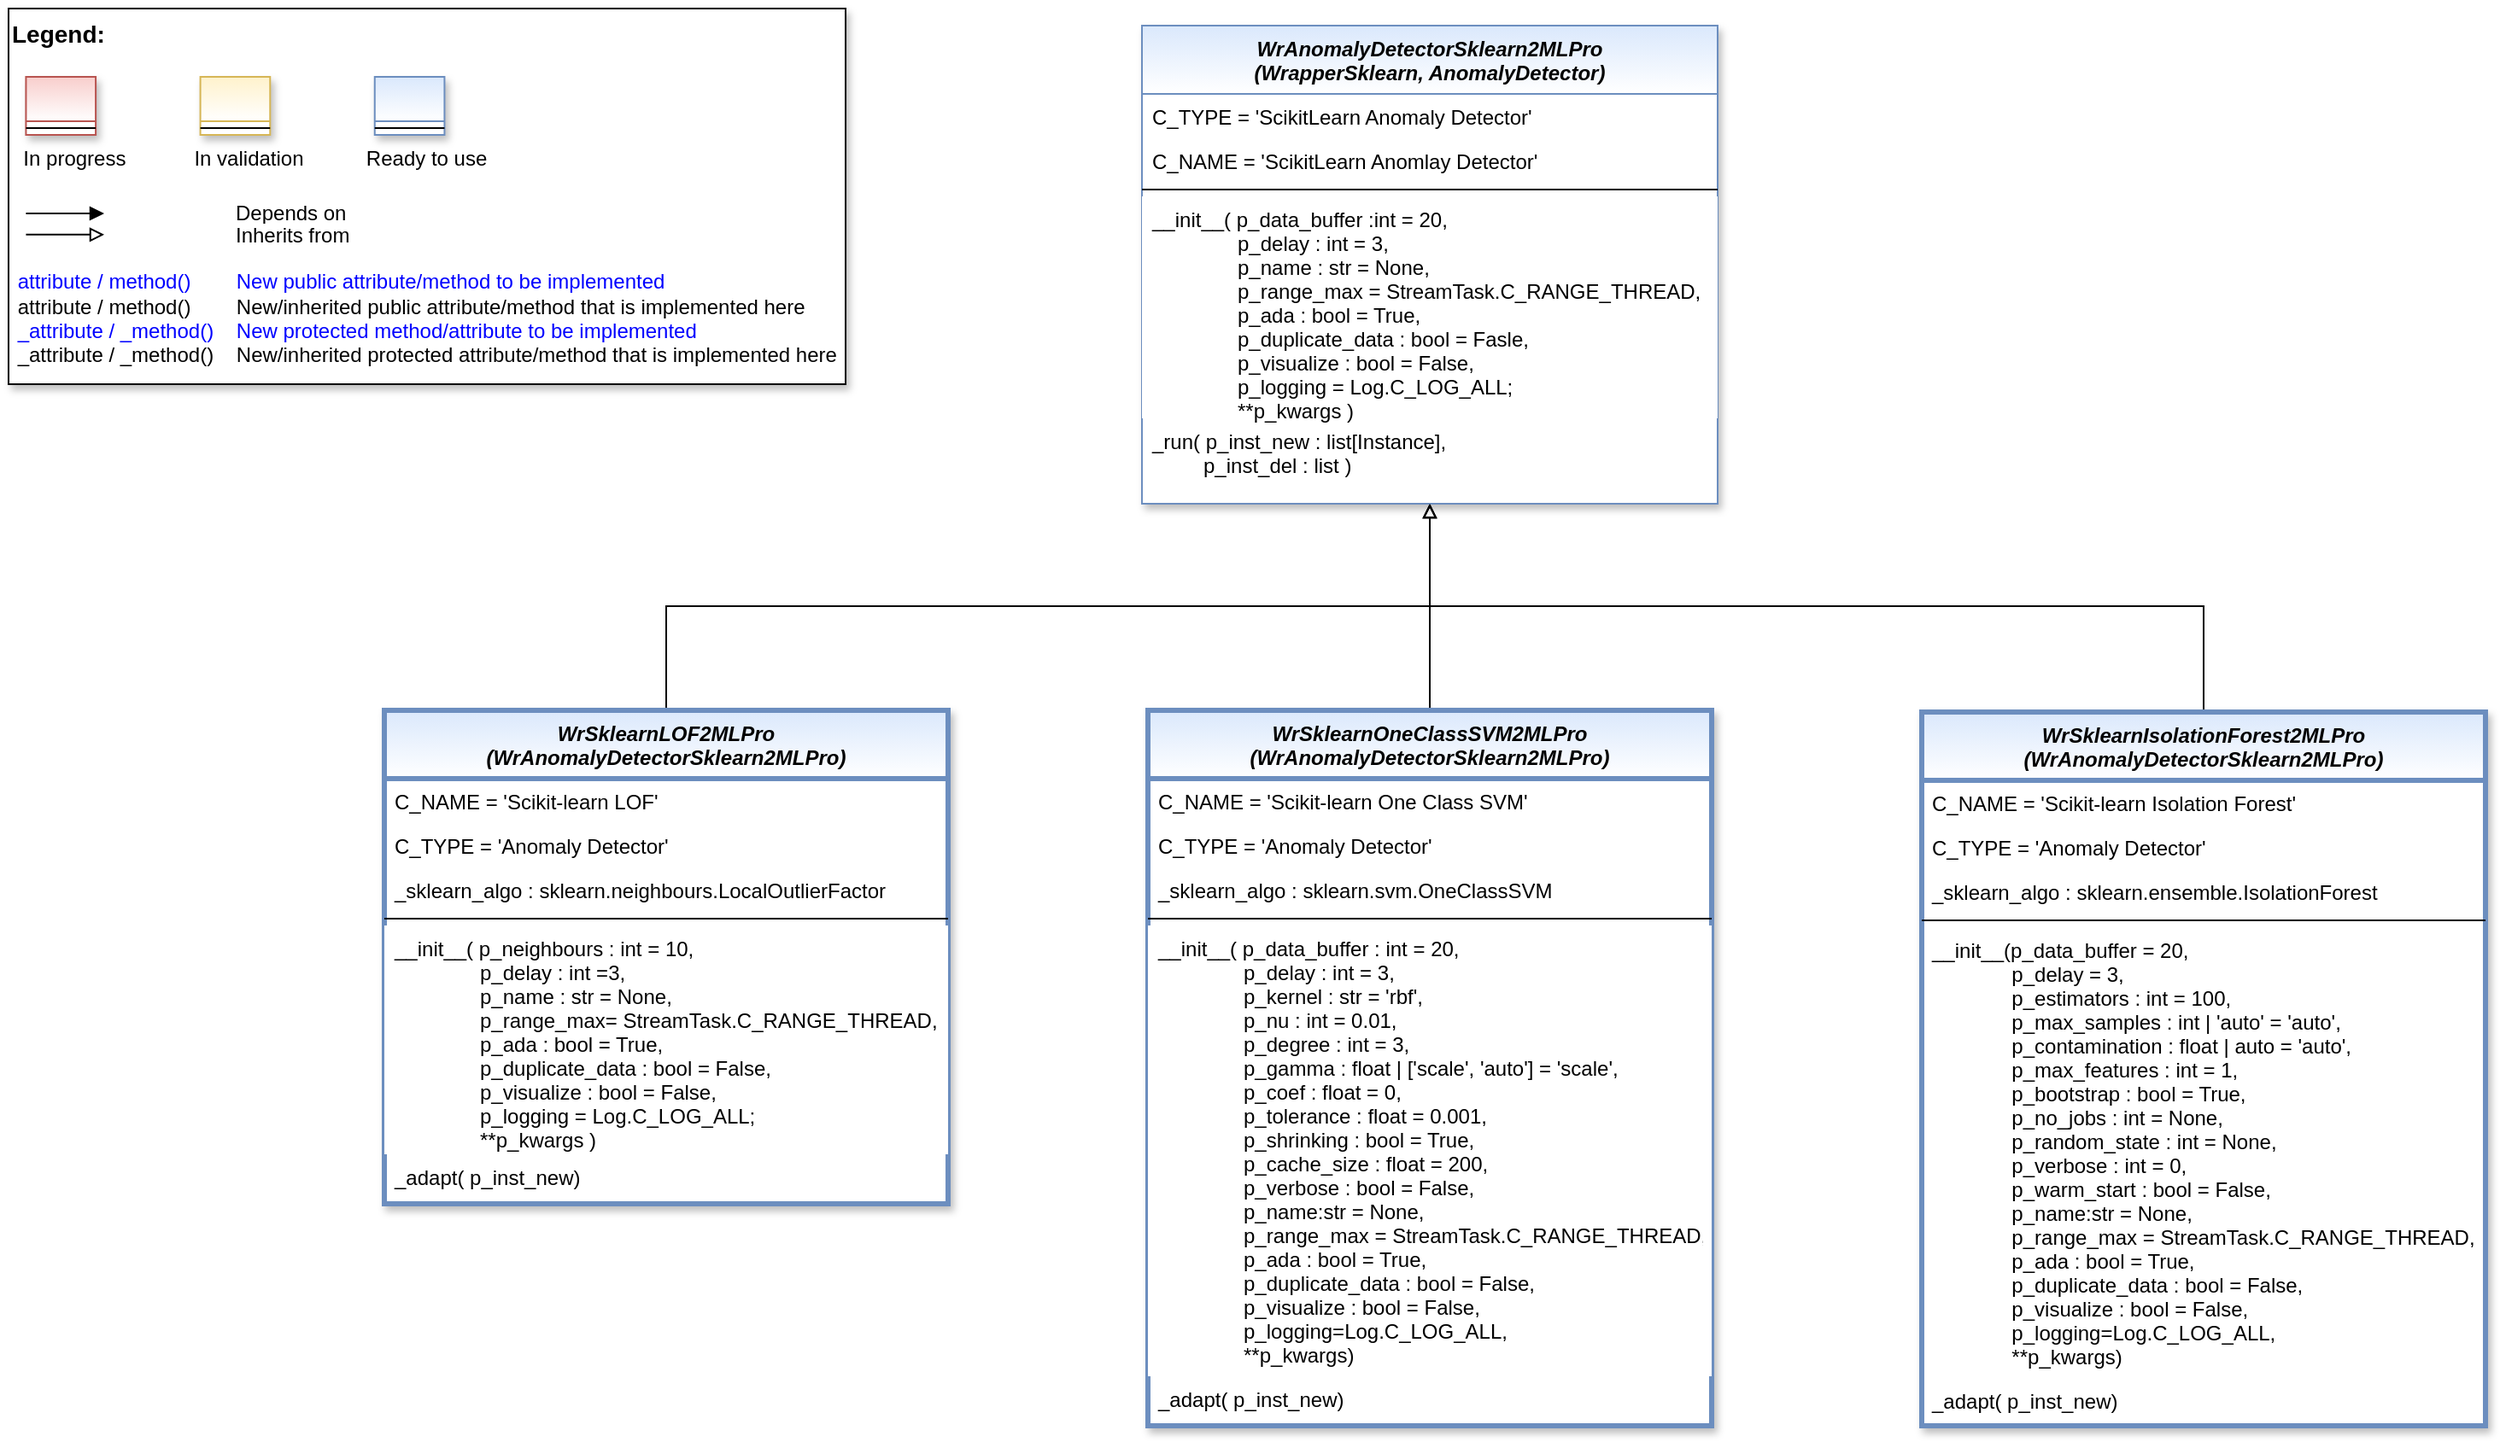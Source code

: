 <mxfile version="20.7.4" type="device"><diagram id="C5RBs43oDa-KdzZeNtuy" name="Page-1"><mxGraphModel dx="2894" dy="1236" grid="1" gridSize="10" guides="1" tooltips="1" connect="1" arrows="1" fold="1" page="1" pageScale="1" pageWidth="2336" pageHeight="1654" math="0" shadow="0"><root><mxCell id="WIyWlLk6GJQsqaUBKTNV-0"/><mxCell id="WIyWlLk6GJQsqaUBKTNV-1" parent="WIyWlLk6GJQsqaUBKTNV-0"/><mxCell id="wI6C-cOYxz0781WwAhQv-70" value="" style="group" parent="WIyWlLk6GJQsqaUBKTNV-1" vertex="1" connectable="0"><mxGeometry x="40" y="40" width="490" height="220" as="geometry"/></mxCell><mxCell id="wI6C-cOYxz0781WwAhQv-71" value="&lt;font color=&quot;#000000&quot; size=&quot;1&quot;&gt;&lt;b style=&quot;font-size: 14px&quot;&gt;Legend:&lt;br&gt;&lt;/b&gt;&lt;/font&gt;&lt;br&gt;&lt;br&gt;&lt;br&gt;&lt;font color=&quot;#0000ff&quot; style=&quot;font-size: 6px&quot;&gt;&lt;br&gt;&lt;/font&gt;&lt;span style=&quot;color: rgb(0 , 0 , 0)&quot;&gt;&lt;font style=&quot;font-size: 4px&quot;&gt;&amp;nbsp; &amp;nbsp;&lt;/font&gt;&amp;nbsp;In progress&amp;nbsp; &amp;nbsp; &amp;nbsp; &amp;nbsp; &amp;nbsp; &amp;nbsp; In validation&amp;nbsp; &amp;nbsp; &amp;nbsp; &amp;nbsp; &amp;nbsp; &amp;nbsp;Ready to use&lt;/span&gt;&lt;font color=&quot;#000000&quot;&gt;&amp;nbsp;&lt;br&gt;&lt;/font&gt;&lt;font color=&quot;#0000ff&quot;&gt;&lt;br&gt;&lt;br&gt;&lt;br&gt;&lt;br&gt;&amp;nbsp;attribute / method()&amp;nbsp; &amp;nbsp; &amp;nbsp; &amp;nbsp; New public attribute/method to be implemented&lt;/font&gt;&lt;br&gt;&lt;font color=&quot;#000000&quot;&gt;&amp;nbsp;&lt;/font&gt;&lt;font color=&quot;#000000&quot;&gt;attribute / method()&lt;span&gt; &lt;/span&gt;&amp;nbsp; &amp;nbsp; &amp;nbsp; &amp;nbsp;New/inherited public attribute/method that is implemented here&lt;br&gt;&lt;/font&gt;&lt;font color=&quot;#0000ff&quot;&gt;&amp;nbsp;_attribute /&amp;nbsp;&lt;/font&gt;&lt;font color=&quot;#0000ff&quot;&gt;_method()&amp;nbsp; &amp;nbsp; New protected method/attribute to be implemented&lt;/font&gt;&lt;br&gt;&lt;font color=&quot;#000000&quot;&gt;&amp;nbsp;_attribute / _method()&amp;nbsp; &amp;nbsp; New/inherited protected attribute/method that is implemented here&lt;br&gt;&lt;/font&gt;&lt;font color=&quot;#000000&quot;&gt;&lt;br&gt;&lt;br&gt;&lt;br&gt;&lt;br&gt;&lt;br&gt;&lt;/font&gt;" style="text;html=1;align=left;verticalAlign=top;whiteSpace=wrap;rounded=0;fontColor=#006600;strokeColor=#000000;shadow=1;fillColor=#ffffff;" parent="wI6C-cOYxz0781WwAhQv-70" vertex="1"><mxGeometry width="490.0" height="220" as="geometry"/></mxCell><mxCell id="wI6C-cOYxz0781WwAhQv-72" value="Depends on" style="endArrow=block;html=1;labelPosition=right;verticalLabelPosition=middle;align=left;verticalAlign=middle;endFill=1;fontSize=12;" parent="wI6C-cOYxz0781WwAhQv-70" edge="1"><mxGeometry x="-1623.125" y="-2180" width="51.042" height="50" as="geometry"><mxPoint x="10.208" y="120.003" as="sourcePoint"/><mxPoint x="55.991" y="120.003" as="targetPoint"/><mxPoint x="98" as="offset"/><Array as="points"><mxPoint x="30.625" y="120"/></Array></mxGeometry></mxCell><mxCell id="wI6C-cOYxz0781WwAhQv-73" value="Inherits from" style="endArrow=block;html=1;labelPosition=right;verticalLabelPosition=middle;align=left;verticalAlign=middle;endFill=0;fontSize=12;" parent="wI6C-cOYxz0781WwAhQv-70" edge="1"><mxGeometry x="-1623.125" y="-2180" width="51.042" height="50" as="geometry"><mxPoint x="10.208" y="132.385" as="sourcePoint"/><mxPoint x="55.991" y="132.385" as="targetPoint"/><mxPoint x="98" y="1" as="offset"/></mxGeometry></mxCell><mxCell id="wI6C-cOYxz0781WwAhQv-74" value="" style="swimlane;fontStyle=3;align=center;verticalAlign=top;childLayout=stackLayout;horizontal=1;startSize=26;horizontalStack=0;resizeParent=1;resizeLast=0;collapsible=1;marginBottom=0;rounded=0;shadow=1;strokeWidth=1;fillColor=#f8cecc;strokeColor=#b85450;gradientColor=#ffffff;swimlaneFillColor=#ffffff;" parent="wI6C-cOYxz0781WwAhQv-70" vertex="1"><mxGeometry x="10.208" y="40" width="40.833" height="34" as="geometry"><mxRectangle x="230" y="140" width="160" height="26" as="alternateBounds"/></mxGeometry></mxCell><mxCell id="wI6C-cOYxz0781WwAhQv-75" value="" style="line;html=1;strokeWidth=1;align=left;verticalAlign=middle;spacingTop=-1;spacingLeft=3;spacingRight=3;rotatable=0;labelPosition=right;points=[];portConstraint=eastwest;" parent="wI6C-cOYxz0781WwAhQv-74" vertex="1"><mxGeometry y="26" width="40.833" height="8" as="geometry"/></mxCell><mxCell id="wI6C-cOYxz0781WwAhQv-76" value="" style="swimlane;fontStyle=3;align=center;verticalAlign=top;childLayout=stackLayout;horizontal=1;startSize=26;horizontalStack=0;resizeParent=1;resizeLast=0;collapsible=1;marginBottom=0;rounded=0;shadow=1;strokeWidth=1;fillColor=#fff2cc;strokeColor=#d6b656;gradientColor=#ffffff;swimlaneFillColor=#ffffff;" parent="wI6C-cOYxz0781WwAhQv-70" vertex="1"><mxGeometry x="112.292" y="40" width="40.833" height="34" as="geometry"><mxRectangle x="230" y="140" width="160" height="26" as="alternateBounds"/></mxGeometry></mxCell><mxCell id="wI6C-cOYxz0781WwAhQv-77" value="" style="line;html=1;strokeWidth=1;align=left;verticalAlign=middle;spacingTop=-1;spacingLeft=3;spacingRight=3;rotatable=0;labelPosition=right;points=[];portConstraint=eastwest;" parent="wI6C-cOYxz0781WwAhQv-76" vertex="1"><mxGeometry y="26" width="40.833" height="8" as="geometry"/></mxCell><mxCell id="wI6C-cOYxz0781WwAhQv-78" value="" style="swimlane;fontStyle=3;align=center;verticalAlign=top;childLayout=stackLayout;horizontal=1;startSize=26;horizontalStack=0;resizeParent=1;resizeLast=0;collapsible=1;marginBottom=0;rounded=0;shadow=1;strokeWidth=1;fillColor=#dae8fc;strokeColor=#6c8ebf;gradientColor=#ffffff;swimlaneFillColor=#ffffff;" parent="wI6C-cOYxz0781WwAhQv-70" vertex="1"><mxGeometry x="214.375" y="40" width="40.833" height="34" as="geometry"><mxRectangle x="230" y="140" width="160" height="26" as="alternateBounds"/></mxGeometry></mxCell><mxCell id="wI6C-cOYxz0781WwAhQv-79" value="" style="line;html=1;strokeWidth=1;align=left;verticalAlign=middle;spacingTop=-1;spacingLeft=3;spacingRight=3;rotatable=0;labelPosition=right;points=[];portConstraint=eastwest;" parent="wI6C-cOYxz0781WwAhQv-78" vertex="1"><mxGeometry y="26" width="40.833" height="8" as="geometry"/></mxCell><mxCell id="PHShC1I0Gb1VOG5qClA1-1" style="edgeStyle=orthogonalEdgeStyle;rounded=0;orthogonalLoop=1;jettySize=auto;html=1;endArrow=block;endFill=0;" edge="1" parent="WIyWlLk6GJQsqaUBKTNV-1" source="wI6C-cOYxz0781WwAhQv-108" target="wI6C-cOYxz0781WwAhQv-122"><mxGeometry relative="1" as="geometry"/></mxCell><mxCell id="wI6C-cOYxz0781WwAhQv-108" value="WrSklearnOneClassSVM2MLPro&#10;(WrAnomalyDetectorSklearn2MLPro)" style="swimlane;fontStyle=3;align=center;verticalAlign=top;childLayout=stackLayout;horizontal=1;startSize=40;horizontalStack=0;resizeParent=1;resizeLast=0;collapsible=1;marginBottom=0;rounded=0;shadow=1;strokeWidth=3;fillColor=#dae8fc;strokeColor=#6c8ebf;swimlaneFillColor=#ffffff;gradientColor=#FFFFFF;" parent="WIyWlLk6GJQsqaUBKTNV-1" vertex="1"><mxGeometry x="707" y="451" width="330" height="419" as="geometry"><mxRectangle x="230" y="140" width="160" height="26" as="alternateBounds"/></mxGeometry></mxCell><mxCell id="wI6C-cOYxz0781WwAhQv-109" value="C_NAME = 'Scikit-learn One Class SVM'" style="text;align=left;verticalAlign=top;spacingLeft=4;spacingRight=4;overflow=hidden;rotatable=0;points=[[0,0.5],[1,0.5]];portConstraint=eastwest;fontColor=default;" parent="wI6C-cOYxz0781WwAhQv-108" vertex="1"><mxGeometry y="40" width="330" height="26" as="geometry"/></mxCell><mxCell id="wI6C-cOYxz0781WwAhQv-110" value="C_TYPE = 'Anomaly Detector'" style="text;align=left;verticalAlign=top;spacingLeft=4;spacingRight=4;overflow=hidden;rotatable=0;points=[[0,0.5],[1,0.5]];portConstraint=eastwest;fontColor=default;" parent="wI6C-cOYxz0781WwAhQv-108" vertex="1"><mxGeometry y="66" width="330" height="26" as="geometry"/></mxCell><mxCell id="wI6C-cOYxz0781WwAhQv-111" value="_sklearn_algo : sklearn.svm.OneClassSVM" style="text;align=left;verticalAlign=top;spacingLeft=4;spacingRight=4;overflow=hidden;rotatable=0;points=[[0,0.5],[1,0.5]];portConstraint=eastwest;fontColor=default;" parent="wI6C-cOYxz0781WwAhQv-108" vertex="1"><mxGeometry y="92" width="330" height="26" as="geometry"/></mxCell><mxCell id="wI6C-cOYxz0781WwAhQv-112" value="" style="line;html=1;strokeWidth=1;align=left;verticalAlign=middle;spacingTop=-1;spacingLeft=3;spacingRight=3;rotatable=0;labelPosition=right;points=[];portConstraint=eastwest;" parent="wI6C-cOYxz0781WwAhQv-108" vertex="1"><mxGeometry y="118" width="330" height="8" as="geometry"/></mxCell><mxCell id="wI6C-cOYxz0781WwAhQv-113" value="__init__( p_data_buffer : int = 20,&#10;               p_delay : int = 3,&#10;               p_kernel : str = 'rbf',&#10;               p_nu : int = 0.01,&#10;               p_degree : int = 3,&#10;               p_gamma : float | ['scale', 'auto'] = 'scale',&#10;               p_coef : float = 0,&#10;               p_tolerance : float = 0.001,&#10;               p_shrinking : bool = True,&#10;               p_cache_size : float = 200,&#10;               p_verbose : bool = False,&#10;               p_name:str = None,&#10;               p_range_max = StreamTask.C_RANGE_THREAD,&#10;               p_ada : bool = True,&#10;               p_duplicate_data : bool = False,&#10;               p_visualize : bool = False,&#10;               p_logging=Log.C_LOG_ALL,&#10;               **p_kwargs)" style="text;align=left;verticalAlign=top;spacingLeft=4;spacingRight=4;overflow=hidden;rotatable=0;points=[[0,0.5],[1,0.5]];portConstraint=eastwest;fontColor=#000000;fillColor=#FFFFFF;labelBackgroundColor=default;" parent="wI6C-cOYxz0781WwAhQv-108" vertex="1"><mxGeometry y="126" width="330" height="264" as="geometry"/></mxCell><mxCell id="wI6C-cOYxz0781WwAhQv-114" value="_adapt( p_inst_new)" style="text;align=left;verticalAlign=top;spacingLeft=4;spacingRight=4;overflow=hidden;rotatable=0;points=[[0,0.5],[1,0.5]];portConstraint=eastwest;fontColor=default;" parent="wI6C-cOYxz0781WwAhQv-108" vertex="1"><mxGeometry y="390" width="330" height="20" as="geometry"/></mxCell><mxCell id="PHShC1I0Gb1VOG5qClA1-0" style="edgeStyle=orthogonalEdgeStyle;rounded=0;orthogonalLoop=1;jettySize=auto;html=1;endArrow=block;endFill=0;" edge="1" parent="WIyWlLk6GJQsqaUBKTNV-1" source="wI6C-cOYxz0781WwAhQv-115" target="wI6C-cOYxz0781WwAhQv-122"><mxGeometry relative="1" as="geometry"><Array as="points"><mxPoint x="425" y="390"/><mxPoint x="872" y="390"/></Array></mxGeometry></mxCell><mxCell id="wI6C-cOYxz0781WwAhQv-115" value="WrSklearnLOF2MLPro&#10;(WrAnomalyDetectorSklearn2MLPro)" style="swimlane;fontStyle=3;align=center;verticalAlign=top;childLayout=stackLayout;horizontal=1;startSize=40;horizontalStack=0;resizeParent=1;resizeLast=0;collapsible=1;marginBottom=0;rounded=0;shadow=1;strokeWidth=3;fillColor=#dae8fc;strokeColor=#6c8ebf;swimlaneFillColor=#ffffff;gradientColor=#FFFFFF;" parent="WIyWlLk6GJQsqaUBKTNV-1" vertex="1"><mxGeometry x="260" y="451" width="330" height="289" as="geometry"><mxRectangle x="230" y="140" width="160" height="26" as="alternateBounds"/></mxGeometry></mxCell><mxCell id="wI6C-cOYxz0781WwAhQv-116" value="C_NAME = 'Scikit-learn LOF'" style="text;align=left;verticalAlign=top;spacingLeft=4;spacingRight=4;overflow=hidden;rotatable=0;points=[[0,0.5],[1,0.5]];portConstraint=eastwest;fontColor=default;" parent="wI6C-cOYxz0781WwAhQv-115" vertex="1"><mxGeometry y="40" width="330" height="26" as="geometry"/></mxCell><mxCell id="wI6C-cOYxz0781WwAhQv-117" value="C_TYPE = 'Anomaly Detector'" style="text;align=left;verticalAlign=top;spacingLeft=4;spacingRight=4;overflow=hidden;rotatable=0;points=[[0,0.5],[1,0.5]];portConstraint=eastwest;fontColor=default;" parent="wI6C-cOYxz0781WwAhQv-115" vertex="1"><mxGeometry y="66" width="330" height="26" as="geometry"/></mxCell><mxCell id="wI6C-cOYxz0781WwAhQv-118" value="_sklearn_algo : sklearn.neighbours.LocalOutlierFactor" style="text;align=left;verticalAlign=top;spacingLeft=4;spacingRight=4;overflow=hidden;rotatable=0;points=[[0,0.5],[1,0.5]];portConstraint=eastwest;fontColor=default;" parent="wI6C-cOYxz0781WwAhQv-115" vertex="1"><mxGeometry y="92" width="330" height="26" as="geometry"/></mxCell><mxCell id="wI6C-cOYxz0781WwAhQv-119" value="" style="line;html=1;strokeWidth=1;align=left;verticalAlign=middle;spacingTop=-1;spacingLeft=3;spacingRight=3;rotatable=0;labelPosition=right;points=[];portConstraint=eastwest;" parent="wI6C-cOYxz0781WwAhQv-115" vertex="1"><mxGeometry y="118" width="330" height="8" as="geometry"/></mxCell><mxCell id="wI6C-cOYxz0781WwAhQv-120" value="__init__( p_neighbours : int = 10,&#10;               p_delay : int =3,&#10;               p_name : str = None,&#10;               p_range_max= StreamTask.C_RANGE_THREAD,&#10;               p_ada : bool = True,&#10;               p_duplicate_data : bool = False,&#10;               p_visualize : bool = False,&#10;               p_logging = Log.C_LOG_ALL;&#10;               **p_kwargs )" style="text;align=left;verticalAlign=top;spacingLeft=4;spacingRight=4;overflow=hidden;rotatable=0;points=[[0,0.5],[1,0.5]];portConstraint=eastwest;fontColor=#000000;fillColor=#FFFFFF;labelBackgroundColor=default;" parent="wI6C-cOYxz0781WwAhQv-115" vertex="1"><mxGeometry y="126" width="330" height="134" as="geometry"/></mxCell><mxCell id="wI6C-cOYxz0781WwAhQv-121" value="_adapt( p_inst_new)" style="text;align=left;verticalAlign=top;spacingLeft=4;spacingRight=4;overflow=hidden;rotatable=0;points=[[0,0.5],[1,0.5]];portConstraint=eastwest;fontColor=default;" parent="wI6C-cOYxz0781WwAhQv-115" vertex="1"><mxGeometry y="260" width="330" height="20" as="geometry"/></mxCell><mxCell id="wI6C-cOYxz0781WwAhQv-122" value="WrAnomalyDetectorSklearn2MLPro&#10;(WrapperSklearn, AnomalyDetector)" style="swimlane;fontStyle=3;align=center;verticalAlign=top;childLayout=stackLayout;horizontal=1;startSize=40;horizontalStack=0;resizeParent=1;resizeLast=0;collapsible=1;marginBottom=0;rounded=0;shadow=1;strokeWidth=1;fillColor=#dae8fc;strokeColor=#6c8ebf;swimlaneFillColor=#ffffff;gradientColor=#FFFFFF;" parent="WIyWlLk6GJQsqaUBKTNV-1" vertex="1"><mxGeometry x="703.5" y="50" width="337" height="280" as="geometry"><mxRectangle x="640" y="160" width="160" height="26" as="alternateBounds"/></mxGeometry></mxCell><mxCell id="wI6C-cOYxz0781WwAhQv-123" value="C_TYPE = 'ScikitLearn Anomaly Detector'" style="text;align=left;verticalAlign=top;spacingLeft=4;spacingRight=4;overflow=hidden;rotatable=0;points=[[0,0.5],[1,0.5]];portConstraint=eastwest;fontColor=default;" parent="wI6C-cOYxz0781WwAhQv-122" vertex="1"><mxGeometry y="40" width="337" height="26" as="geometry"/></mxCell><mxCell id="wI6C-cOYxz0781WwAhQv-124" value="C_NAME = 'ScikitLearn Anomlay Detector'" style="text;align=left;verticalAlign=top;spacingLeft=4;spacingRight=4;overflow=hidden;rotatable=0;points=[[0,0.5],[1,0.5]];portConstraint=eastwest;fontColor=#000000;" parent="wI6C-cOYxz0781WwAhQv-122" vertex="1"><mxGeometry y="66" width="337" height="26" as="geometry"/></mxCell><mxCell id="wI6C-cOYxz0781WwAhQv-125" value="" style="line;html=1;strokeWidth=1;align=left;verticalAlign=middle;spacingTop=-1;spacingLeft=3;spacingRight=3;rotatable=0;labelPosition=right;points=[];portConstraint=eastwest;" parent="wI6C-cOYxz0781WwAhQv-122" vertex="1"><mxGeometry y="92" width="337" height="8" as="geometry"/></mxCell><mxCell id="wI6C-cOYxz0781WwAhQv-126" value="__init__( p_data_buffer :int = 20,&#10;               p_delay : int = 3,&#10;               p_name : str = None,&#10;               p_range_max = StreamTask.C_RANGE_THREAD,&#10;               p_ada : bool = True,&#10;               p_duplicate_data : bool = Fasle,&#10;               p_visualize : bool = False,&#10;               p_logging = Log.C_LOG_ALL;&#10;               **p_kwargs )" style="text;align=left;verticalAlign=top;spacingLeft=4;spacingRight=4;overflow=hidden;rotatable=0;points=[[0,0.5],[1,0.5]];portConstraint=eastwest;fontColor=#000000;fillColor=#FFFFFF;labelBackgroundColor=default;" parent="wI6C-cOYxz0781WwAhQv-122" vertex="1"><mxGeometry y="100" width="337" height="130" as="geometry"/></mxCell><mxCell id="wI6C-cOYxz0781WwAhQv-127" value="_run( p_inst_new : list[Instance],&#10;         p_inst_del : list )" style="text;align=left;verticalAlign=top;spacingLeft=4;spacingRight=4;overflow=hidden;rotatable=0;points=[[0,0.5],[1,0.5]];portConstraint=eastwest;fontColor=default;" parent="wI6C-cOYxz0781WwAhQv-122" vertex="1"><mxGeometry y="230" width="337" height="40" as="geometry"/></mxCell><mxCell id="PHShC1I0Gb1VOG5qClA1-2" style="edgeStyle=orthogonalEdgeStyle;rounded=0;orthogonalLoop=1;jettySize=auto;html=1;endArrow=block;endFill=0;" edge="1" parent="WIyWlLk6GJQsqaUBKTNV-1" source="wI6C-cOYxz0781WwAhQv-129" target="wI6C-cOYxz0781WwAhQv-122"><mxGeometry relative="1" as="geometry"><Array as="points"><mxPoint x="1325" y="390"/><mxPoint x="872" y="390"/></Array></mxGeometry></mxCell><mxCell id="wI6C-cOYxz0781WwAhQv-129" value="WrSklearnIsolationForest2MLPro&#10;(WrAnomalyDetectorSklearn2MLPro)" style="swimlane;fontStyle=3;align=center;verticalAlign=top;childLayout=stackLayout;horizontal=1;startSize=40;horizontalStack=0;resizeParent=1;resizeLast=0;collapsible=1;marginBottom=0;rounded=0;shadow=1;strokeWidth=3;fillColor=#dae8fc;strokeColor=#6c8ebf;swimlaneFillColor=#ffffff;gradientColor=#FFFFFF;" parent="WIyWlLk6GJQsqaUBKTNV-1" vertex="1"><mxGeometry x="1160" y="452" width="330" height="418" as="geometry"><mxRectangle x="230" y="140" width="160" height="26" as="alternateBounds"/></mxGeometry></mxCell><mxCell id="wI6C-cOYxz0781WwAhQv-130" value="C_NAME = 'Scikit-learn Isolation Forest'" style="text;align=left;verticalAlign=top;spacingLeft=4;spacingRight=4;overflow=hidden;rotatable=0;points=[[0,0.5],[1,0.5]];portConstraint=eastwest;fontColor=default;" parent="wI6C-cOYxz0781WwAhQv-129" vertex="1"><mxGeometry y="40" width="330" height="26" as="geometry"/></mxCell><mxCell id="wI6C-cOYxz0781WwAhQv-131" value="C_TYPE = 'Anomaly Detector'" style="text;align=left;verticalAlign=top;spacingLeft=4;spacingRight=4;overflow=hidden;rotatable=0;points=[[0,0.5],[1,0.5]];portConstraint=eastwest;fontColor=default;" parent="wI6C-cOYxz0781WwAhQv-129" vertex="1"><mxGeometry y="66" width="330" height="26" as="geometry"/></mxCell><mxCell id="wI6C-cOYxz0781WwAhQv-132" value="_sklearn_algo : sklearn.ensemble.IsolationForest" style="text;align=left;verticalAlign=top;spacingLeft=4;spacingRight=4;overflow=hidden;rotatable=0;points=[[0,0.5],[1,0.5]];portConstraint=eastwest;fontColor=default;" parent="wI6C-cOYxz0781WwAhQv-129" vertex="1"><mxGeometry y="92" width="330" height="26" as="geometry"/></mxCell><mxCell id="wI6C-cOYxz0781WwAhQv-133" value="" style="line;html=1;strokeWidth=1;align=left;verticalAlign=middle;spacingTop=-1;spacingLeft=3;spacingRight=3;rotatable=0;labelPosition=right;points=[];portConstraint=eastwest;" parent="wI6C-cOYxz0781WwAhQv-129" vertex="1"><mxGeometry y="118" width="330" height="8" as="geometry"/></mxCell><mxCell id="wI6C-cOYxz0781WwAhQv-134" value="__init__(p_data_buffer = 20,&#10;              p_delay = 3,&#10;              p_estimators : int = 100,&#10;              p_max_samples : int | 'auto' = 'auto',&#10;              p_contamination : float | auto = 'auto',&#10;              p_max_features : int = 1,&#10;              p_bootstrap : bool = True,&#10;              p_no_jobs : int = None,&#10;              p_random_state : int = None,&#10;              p_verbose : int = 0,&#10;              p_warm_start : bool = False,&#10;              p_name:str = None,&#10;              p_range_max = StreamTask.C_RANGE_THREAD,&#10;              p_ada : bool = True,&#10;              p_duplicate_data : bool = False,&#10;              p_visualize : bool = False,&#10;              p_logging=Log.C_LOG_ALL,&#10;              **p_kwargs)" style="text;align=left;verticalAlign=top;spacingLeft=4;spacingRight=4;overflow=hidden;rotatable=0;points=[[0,0.5],[1,0.5]];portConstraint=eastwest;fontColor=default;fontSize=12;" parent="wI6C-cOYxz0781WwAhQv-129" vertex="1"><mxGeometry y="126" width="330" height="264" as="geometry"/></mxCell><mxCell id="wI6C-cOYxz0781WwAhQv-135" value="_adapt( p_inst_new)" style="text;align=left;verticalAlign=top;spacingLeft=4;spacingRight=4;overflow=hidden;rotatable=0;points=[[0,0.5],[1,0.5]];portConstraint=eastwest;fontColor=default;" parent="wI6C-cOYxz0781WwAhQv-129" vertex="1"><mxGeometry y="390" width="330" height="20" as="geometry"/></mxCell></root></mxGraphModel></diagram></mxfile>